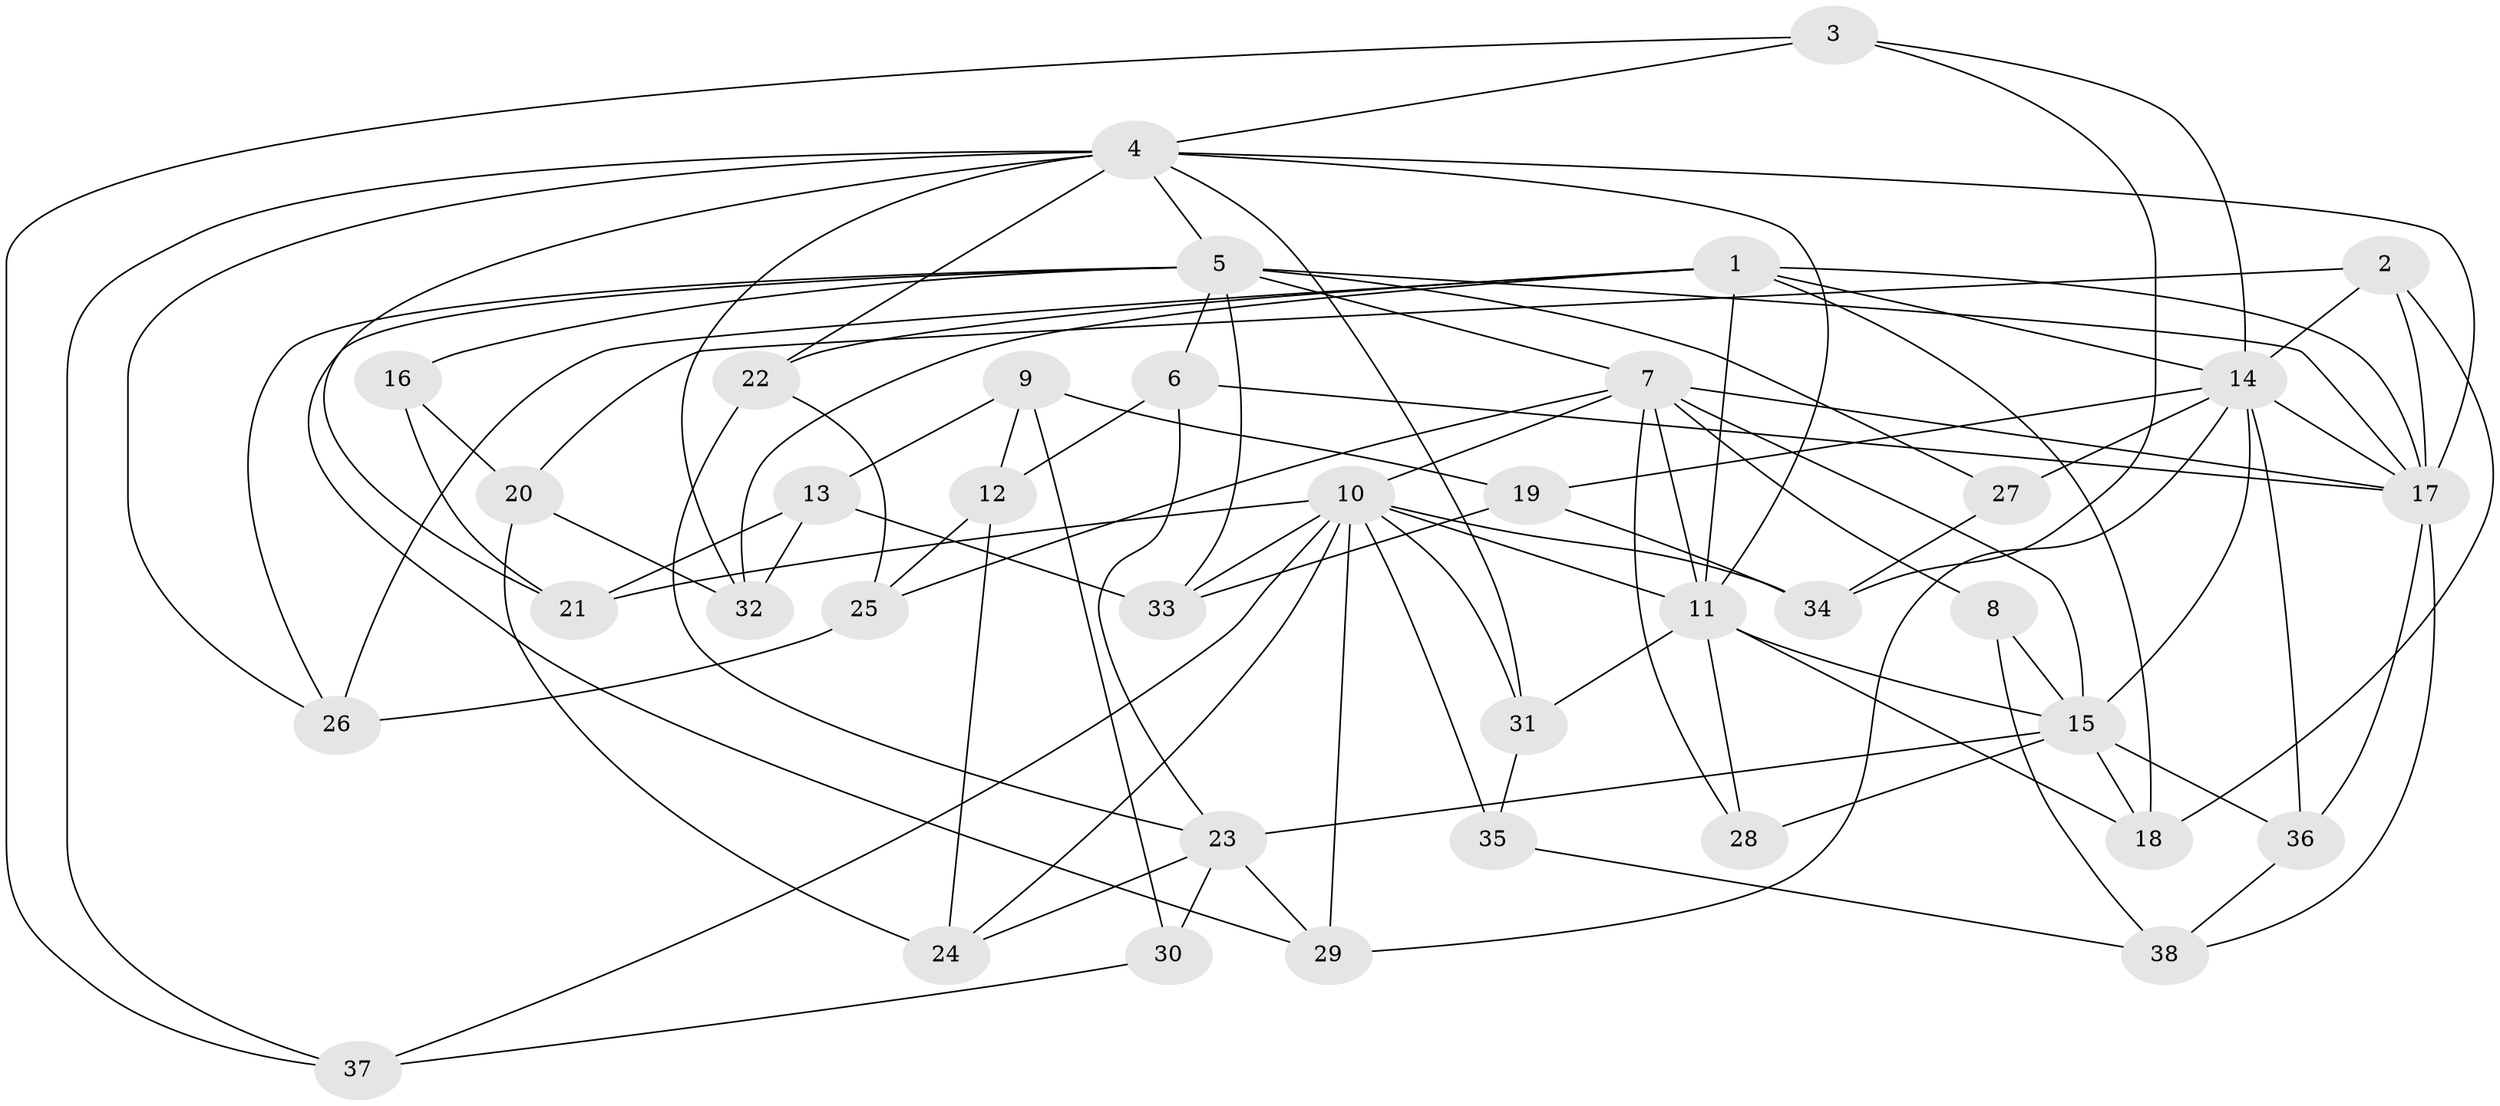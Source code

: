 // original degree distribution, {4: 1.0}
// Generated by graph-tools (version 1.1) at 2025/37/03/09/25 02:37:52]
// undirected, 38 vertices, 95 edges
graph export_dot {
graph [start="1"]
  node [color=gray90,style=filled];
  1;
  2;
  3;
  4;
  5;
  6;
  7;
  8;
  9;
  10;
  11;
  12;
  13;
  14;
  15;
  16;
  17;
  18;
  19;
  20;
  21;
  22;
  23;
  24;
  25;
  26;
  27;
  28;
  29;
  30;
  31;
  32;
  33;
  34;
  35;
  36;
  37;
  38;
  1 -- 11 [weight=2.0];
  1 -- 14 [weight=1.0];
  1 -- 17 [weight=1.0];
  1 -- 18 [weight=1.0];
  1 -- 22 [weight=1.0];
  1 -- 26 [weight=1.0];
  1 -- 32 [weight=1.0];
  2 -- 14 [weight=1.0];
  2 -- 17 [weight=1.0];
  2 -- 18 [weight=1.0];
  2 -- 20 [weight=1.0];
  3 -- 4 [weight=1.0];
  3 -- 14 [weight=1.0];
  3 -- 34 [weight=1.0];
  3 -- 37 [weight=1.0];
  4 -- 5 [weight=1.0];
  4 -- 11 [weight=1.0];
  4 -- 17 [weight=1.0];
  4 -- 21 [weight=1.0];
  4 -- 22 [weight=1.0];
  4 -- 26 [weight=1.0];
  4 -- 31 [weight=1.0];
  4 -- 32 [weight=1.0];
  4 -- 37 [weight=1.0];
  5 -- 6 [weight=1.0];
  5 -- 7 [weight=1.0];
  5 -- 16 [weight=2.0];
  5 -- 17 [weight=2.0];
  5 -- 26 [weight=1.0];
  5 -- 27 [weight=2.0];
  5 -- 29 [weight=1.0];
  5 -- 33 [weight=1.0];
  6 -- 12 [weight=1.0];
  6 -- 17 [weight=1.0];
  6 -- 23 [weight=1.0];
  7 -- 8 [weight=2.0];
  7 -- 10 [weight=1.0];
  7 -- 11 [weight=3.0];
  7 -- 15 [weight=2.0];
  7 -- 17 [weight=1.0];
  7 -- 25 [weight=1.0];
  7 -- 28 [weight=1.0];
  8 -- 15 [weight=1.0];
  8 -- 38 [weight=1.0];
  9 -- 12 [weight=1.0];
  9 -- 13 [weight=1.0];
  9 -- 19 [weight=1.0];
  9 -- 30 [weight=1.0];
  10 -- 11 [weight=2.0];
  10 -- 21 [weight=1.0];
  10 -- 24 [weight=1.0];
  10 -- 29 [weight=1.0];
  10 -- 31 [weight=1.0];
  10 -- 33 [weight=1.0];
  10 -- 34 [weight=1.0];
  10 -- 35 [weight=2.0];
  10 -- 37 [weight=1.0];
  11 -- 15 [weight=1.0];
  11 -- 18 [weight=1.0];
  11 -- 28 [weight=1.0];
  11 -- 31 [weight=1.0];
  12 -- 24 [weight=1.0];
  12 -- 25 [weight=1.0];
  13 -- 21 [weight=1.0];
  13 -- 32 [weight=1.0];
  13 -- 33 [weight=1.0];
  14 -- 15 [weight=2.0];
  14 -- 17 [weight=1.0];
  14 -- 19 [weight=1.0];
  14 -- 27 [weight=1.0];
  14 -- 29 [weight=1.0];
  14 -- 36 [weight=1.0];
  15 -- 18 [weight=1.0];
  15 -- 23 [weight=2.0];
  15 -- 28 [weight=2.0];
  15 -- 36 [weight=1.0];
  16 -- 20 [weight=1.0];
  16 -- 21 [weight=1.0];
  17 -- 36 [weight=1.0];
  17 -- 38 [weight=1.0];
  19 -- 33 [weight=1.0];
  19 -- 34 [weight=1.0];
  20 -- 24 [weight=1.0];
  20 -- 32 [weight=1.0];
  22 -- 23 [weight=1.0];
  22 -- 25 [weight=1.0];
  23 -- 24 [weight=1.0];
  23 -- 29 [weight=1.0];
  23 -- 30 [weight=2.0];
  25 -- 26 [weight=1.0];
  27 -- 34 [weight=1.0];
  30 -- 37 [weight=1.0];
  31 -- 35 [weight=1.0];
  35 -- 38 [weight=1.0];
  36 -- 38 [weight=1.0];
}
